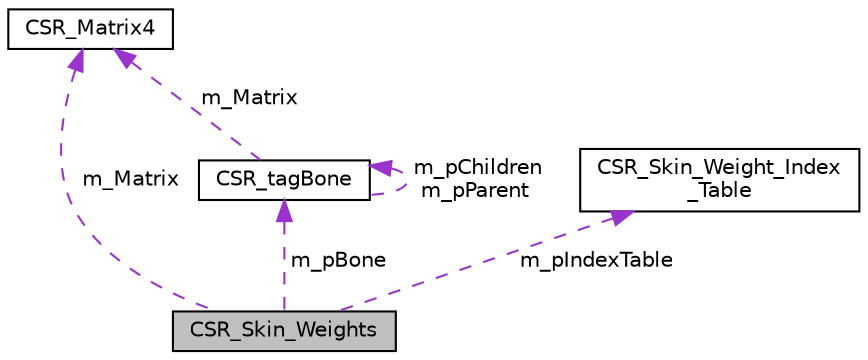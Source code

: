 digraph "CSR_Skin_Weights"
{
 // LATEX_PDF_SIZE
  edge [fontname="Helvetica",fontsize="10",labelfontname="Helvetica",labelfontsize="10"];
  node [fontname="Helvetica",fontsize="10",shape=record];
  Node1 [label="CSR_Skin_Weights",height=0.2,width=0.4,color="black", fillcolor="grey75", style="filled", fontcolor="black",tooltip=" "];
  Node2 -> Node1 [dir="back",color="darkorchid3",fontsize="10",style="dashed",label=" m_pBone" ,fontname="Helvetica"];
  Node2 [label="CSR_tagBone",height=0.2,width=0.4,color="black", fillcolor="white", style="filled",URL="$struct_c_s_r__tag_bone.html",tooltip=" "];
  Node3 -> Node2 [dir="back",color="darkorchid3",fontsize="10",style="dashed",label=" m_Matrix" ,fontname="Helvetica"];
  Node3 [label="CSR_Matrix4",height=0.2,width=0.4,color="black", fillcolor="white", style="filled",URL="$struct_c_s_r___matrix4.html",tooltip=" "];
  Node2 -> Node2 [dir="back",color="darkorchid3",fontsize="10",style="dashed",label=" m_pChildren\nm_pParent" ,fontname="Helvetica"];
  Node3 -> Node1 [dir="back",color="darkorchid3",fontsize="10",style="dashed",label=" m_Matrix" ,fontname="Helvetica"];
  Node4 -> Node1 [dir="back",color="darkorchid3",fontsize="10",style="dashed",label=" m_pIndexTable" ,fontname="Helvetica"];
  Node4 [label="CSR_Skin_Weight_Index\l_Table",height=0.2,width=0.4,color="black", fillcolor="white", style="filled",URL="$struct_c_s_r___skin___weight___index___table.html",tooltip=" "];
}
